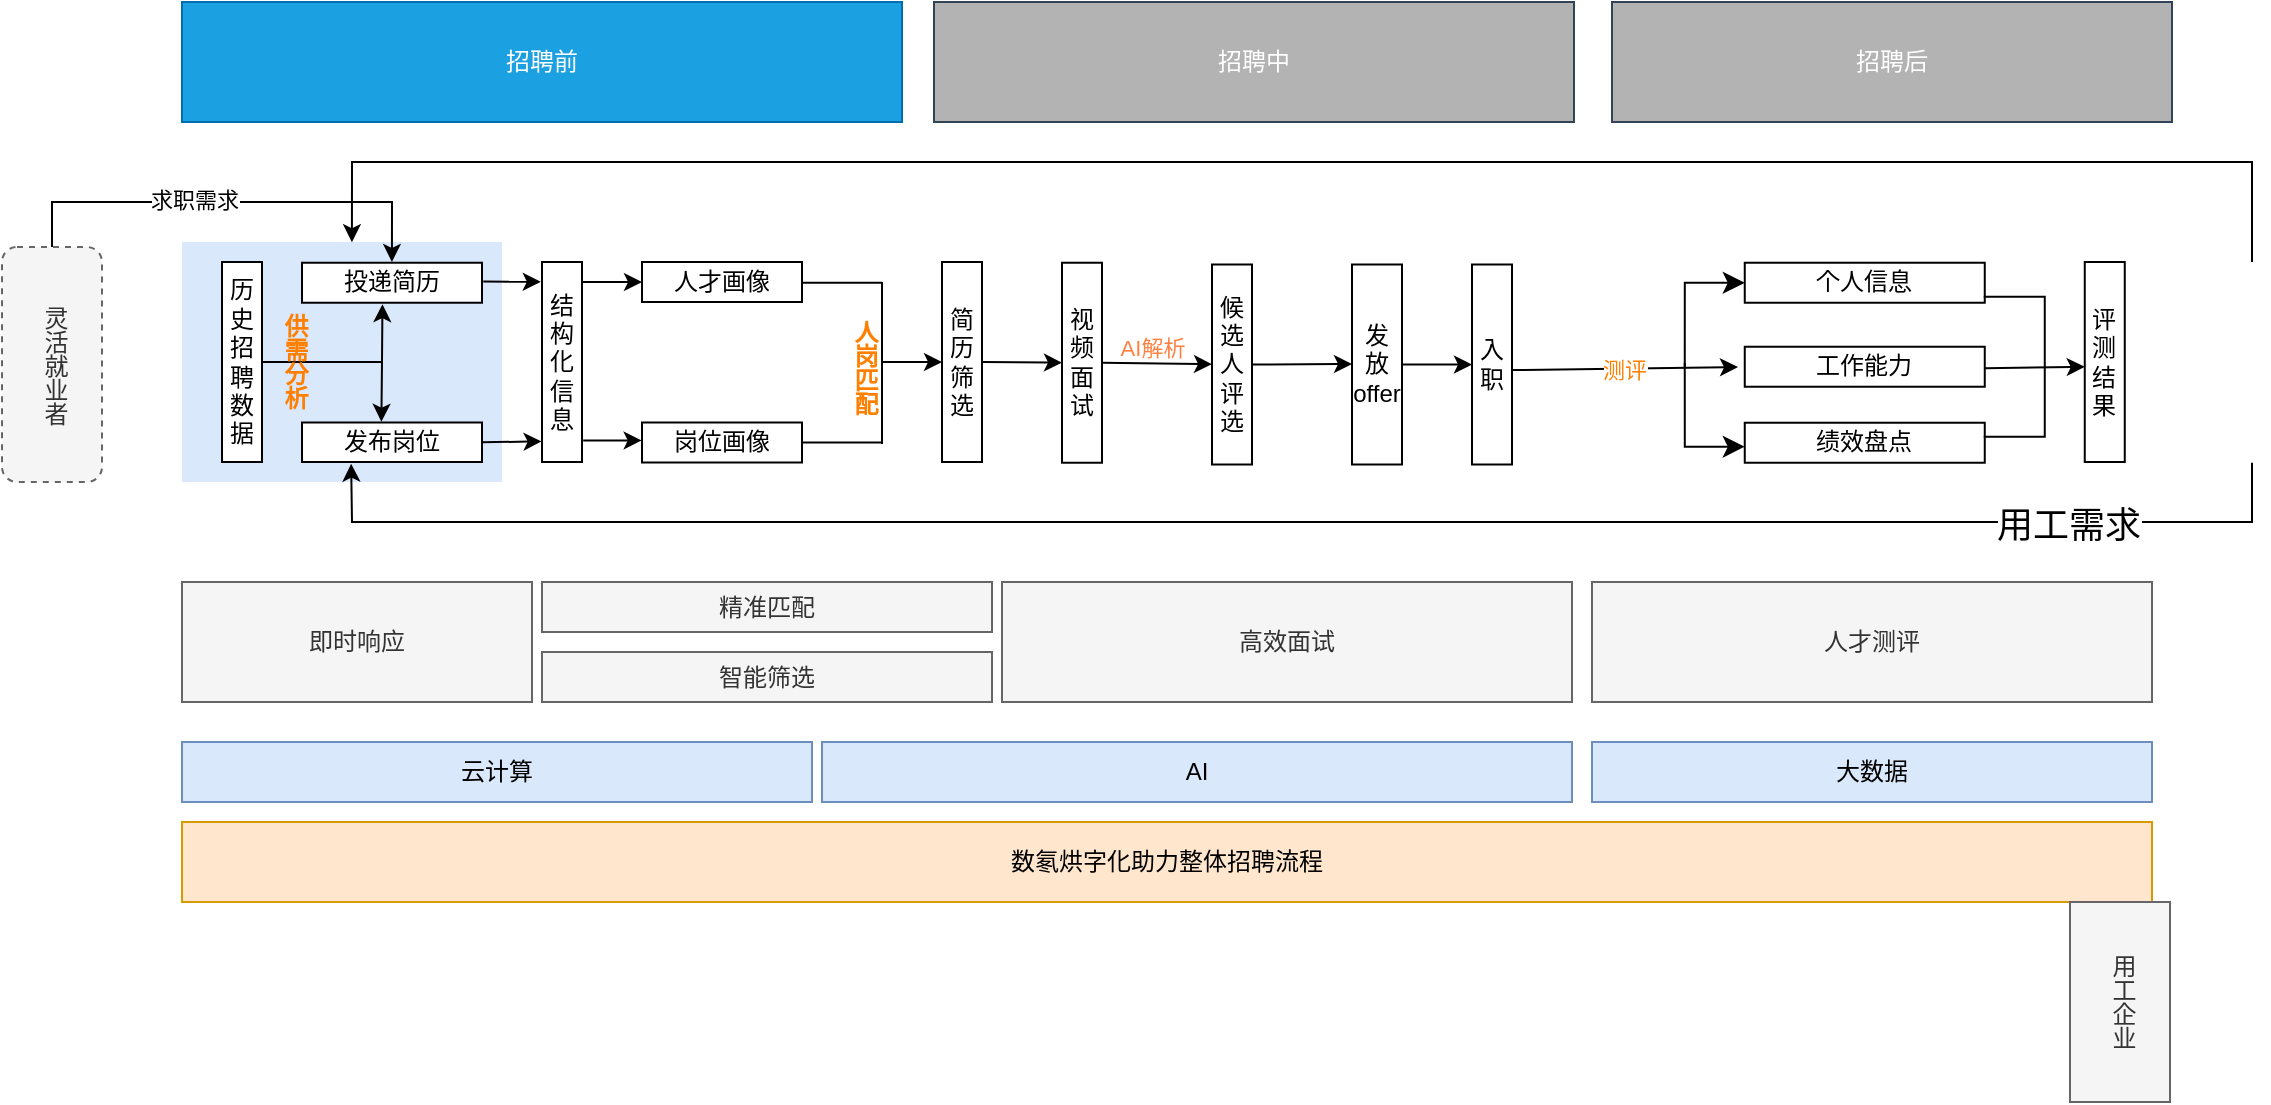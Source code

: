 <mxfile version="24.4.13" type="github">
  <diagram name="Page-1" id="OvC9usSgJgSxYnSor2t8">
    <mxGraphModel dx="3693" dy="2069" grid="0" gridSize="10" guides="1" tooltips="1" connect="1" arrows="1" fold="1" page="1" pageScale="1" pageWidth="850" pageHeight="1100" background="#ffffff" math="0" shadow="0">
      <root>
        <mxCell id="0" />
        <mxCell id="1" parent="0" />
        <mxCell id="UpopN2e4FFocGODJ9OR7-45" value="" style="rounded=0;whiteSpace=wrap;html=1;fillColor=#dae8fc;strokeColor=none;" vertex="1" parent="1">
          <mxGeometry x="-469" y="320" width="160" height="120" as="geometry" />
        </mxCell>
        <mxCell id="eVf1ZyIzbr-brX2mgaoc-1" value="招聘中" style="rounded=0;whiteSpace=wrap;html=1;fillColor=#B3B3B3;strokeColor=#314354;fontColor=#ffffff;" parent="1" vertex="1">
          <mxGeometry x="-93" y="200" width="320" height="60" as="geometry" />
        </mxCell>
        <mxCell id="eVf1ZyIzbr-brX2mgaoc-4" value="招聘后" style="rounded=0;whiteSpace=wrap;html=1;fillColor=#B3B3B3;strokeColor=#314354;fontColor=#ffffff;" parent="1" vertex="1">
          <mxGeometry x="246" y="200" width="280" height="60" as="geometry" />
        </mxCell>
        <mxCell id="eVf1ZyIzbr-brX2mgaoc-5" value="云计算" style="rounded=0;whiteSpace=wrap;html=1;fillColor=#dae8fc;strokeColor=#6c8ebf;" parent="1" vertex="1">
          <mxGeometry x="-469" y="570" width="315" height="30" as="geometry" />
        </mxCell>
        <mxCell id="eVf1ZyIzbr-brX2mgaoc-6" value="AI" style="rounded=0;whiteSpace=wrap;html=1;fillColor=#dae8fc;strokeColor=#6c8ebf;" parent="1" vertex="1">
          <mxGeometry x="-149" y="570" width="375" height="30" as="geometry" />
        </mxCell>
        <mxCell id="eVf1ZyIzbr-brX2mgaoc-7" value="大数据" style="rounded=0;whiteSpace=wrap;html=1;fillColor=#dae8fc;strokeColor=#6c8ebf;" parent="1" vertex="1">
          <mxGeometry x="236" y="570" width="280" height="30" as="geometry" />
        </mxCell>
        <mxCell id="eVf1ZyIzbr-brX2mgaoc-8" value="数氡烘字化助力整体招聘流程" style="rounded=0;whiteSpace=wrap;html=1;fillColor=#ffe6cc;strokeColor=#d79b00;" parent="1" vertex="1">
          <mxGeometry x="-469" y="610" width="985" height="40" as="geometry" />
        </mxCell>
        <mxCell id="eVf1ZyIzbr-brX2mgaoc-9" value="即时响应" style="rounded=0;whiteSpace=wrap;html=1;fillColor=#f5f5f5;fontColor=#333333;strokeColor=#666666;" parent="1" vertex="1">
          <mxGeometry x="-469" y="490" width="175" height="60" as="geometry" />
        </mxCell>
        <mxCell id="eVf1ZyIzbr-brX2mgaoc-10" value="精准匹配" style="rounded=0;whiteSpace=wrap;html=1;fillColor=#f5f5f5;fontColor=#333333;strokeColor=#666666;" parent="1" vertex="1">
          <mxGeometry x="-289" y="490" width="225" height="25" as="geometry" />
        </mxCell>
        <mxCell id="eVf1ZyIzbr-brX2mgaoc-11" value="智能筛选" style="rounded=0;whiteSpace=wrap;html=1;fillColor=#f5f5f5;fontColor=#333333;strokeColor=#666666;" parent="1" vertex="1">
          <mxGeometry x="-289" y="525" width="225" height="25" as="geometry" />
        </mxCell>
        <mxCell id="eVf1ZyIzbr-brX2mgaoc-13" value="高效面试" style="rounded=0;whiteSpace=wrap;html=1;fillColor=#f5f5f5;fontColor=#333333;strokeColor=#666666;" parent="1" vertex="1">
          <mxGeometry x="-59" y="490" width="285" height="60" as="geometry" />
        </mxCell>
        <mxCell id="eVf1ZyIzbr-brX2mgaoc-15" value="人才测评" style="rounded=0;whiteSpace=wrap;html=1;fillColor=#f5f5f5;fontColor=#333333;strokeColor=#666666;" parent="1" vertex="1">
          <mxGeometry x="236" y="490" width="280" height="60" as="geometry" />
        </mxCell>
        <mxCell id="eVf1ZyIzbr-brX2mgaoc-16" value="结构化信息" style="rounded=0;whiteSpace=wrap;html=1;" parent="1" vertex="1">
          <mxGeometry x="-289" y="330" width="20" height="100" as="geometry" />
        </mxCell>
        <mxCell id="eVf1ZyIzbr-brX2mgaoc-18" value="灵活就业者" style="rounded=1;whiteSpace=wrap;html=1;dashed=1;fillColor=#f5f5f5;fontColor=#333333;strokeColor=#666666;gradientColor=none;horizontal=1;textDirection=vertical-lr;" parent="1" vertex="1">
          <mxGeometry x="-559" y="322.5" width="50" height="117.5" as="geometry" />
        </mxCell>
        <mxCell id="eVf1ZyIzbr-brX2mgaoc-19" value="投递简历" style="rounded=0;whiteSpace=wrap;html=1;" parent="1" vertex="1">
          <mxGeometry x="-409" y="330.37" width="90" height="20" as="geometry" />
        </mxCell>
        <mxCell id="eVf1ZyIzbr-brX2mgaoc-20" value="发布岗位" style="rounded=0;whiteSpace=wrap;html=1;" parent="1" vertex="1">
          <mxGeometry x="-409" y="410.25" width="90" height="19.75" as="geometry" />
        </mxCell>
        <mxCell id="eVf1ZyIzbr-brX2mgaoc-22" value="历史招聘数据" style="rounded=0;whiteSpace=wrap;html=1;fillColor=default;" parent="1" vertex="1">
          <mxGeometry x="-449" y="330" width="20" height="100" as="geometry" />
        </mxCell>
        <mxCell id="eVf1ZyIzbr-brX2mgaoc-23" value="人才画像" style="rounded=0;whiteSpace=wrap;html=1;" parent="1" vertex="1">
          <mxGeometry x="-239" y="330" width="80" height="20" as="geometry" />
        </mxCell>
        <mxCell id="eVf1ZyIzbr-brX2mgaoc-24" value="岗位画像" style="rounded=0;whiteSpace=wrap;html=1;" parent="1" vertex="1">
          <mxGeometry x="-239" y="410.25" width="80" height="20" as="geometry" />
        </mxCell>
        <mxCell id="eVf1ZyIzbr-brX2mgaoc-27" value="简历筛选" style="rounded=0;whiteSpace=wrap;html=1;" parent="1" vertex="1">
          <mxGeometry x="-89" y="330" width="20" height="100" as="geometry" />
        </mxCell>
        <mxCell id="eVf1ZyIzbr-brX2mgaoc-29" value="视频面试" style="rounded=0;whiteSpace=wrap;html=1;" parent="1" vertex="1">
          <mxGeometry x="-29" y="330.37" width="20" height="100" as="geometry" />
        </mxCell>
        <mxCell id="eVf1ZyIzbr-brX2mgaoc-30" value="发放offer" style="rounded=0;whiteSpace=wrap;html=1;" parent="1" vertex="1">
          <mxGeometry x="116" y="331.25" width="25" height="100" as="geometry" />
        </mxCell>
        <mxCell id="eVf1ZyIzbr-brX2mgaoc-34" value="个人信息" style="rounded=0;whiteSpace=wrap;html=1;" parent="1" vertex="1">
          <mxGeometry x="312.38" y="330.37" width="120" height="20" as="geometry" />
        </mxCell>
        <mxCell id="eVf1ZyIzbr-brX2mgaoc-35" value="工作能力" style="rounded=0;whiteSpace=wrap;html=1;" parent="1" vertex="1">
          <mxGeometry x="312.38" y="372.37" width="120" height="20" as="geometry" />
        </mxCell>
        <mxCell id="eVf1ZyIzbr-brX2mgaoc-36" value="绩效盘点" style="rounded=0;whiteSpace=wrap;html=1;" parent="1" vertex="1">
          <mxGeometry x="312.38" y="410.37" width="120" height="20" as="geometry" />
        </mxCell>
        <mxCell id="eVf1ZyIzbr-brX2mgaoc-37" value="评测结果" style="rounded=0;whiteSpace=wrap;html=1;" parent="1" vertex="1">
          <mxGeometry x="482.38" y="330" width="20" height="100" as="geometry" />
        </mxCell>
        <mxCell id="UpopN2e4FFocGODJ9OR7-4" value="" style="endArrow=none;html=1;rounded=0;exitX=1;exitY=0.5;exitDx=0;exitDy=0;" edge="1" parent="1" source="eVf1ZyIzbr-brX2mgaoc-22">
          <mxGeometry width="50" height="50" relative="1" as="geometry">
            <mxPoint x="-449" y="420" as="sourcePoint" />
            <mxPoint x="-369" y="380" as="targetPoint" />
          </mxGeometry>
        </mxCell>
        <mxCell id="UpopN2e4FFocGODJ9OR7-5" value="" style="endArrow=classic;startArrow=classic;html=1;rounded=0;entryX=0.447;entryY=1.037;entryDx=0;entryDy=0;entryPerimeter=0;exitX=0.441;exitY=-0.019;exitDx=0;exitDy=0;exitPerimeter=0;" edge="1" parent="1" source="eVf1ZyIzbr-brX2mgaoc-20" target="eVf1ZyIzbr-brX2mgaoc-19">
          <mxGeometry width="50" height="50" relative="1" as="geometry">
            <mxPoint x="-364" y="407.281" as="sourcePoint" />
            <mxPoint x="-363.82" y="350.37" as="targetPoint" />
            <Array as="points">
              <mxPoint x="-369" y="380" />
            </Array>
          </mxGeometry>
        </mxCell>
        <mxCell id="UpopN2e4FFocGODJ9OR7-13" value="" style="endArrow=classic;html=1;rounded=0;entryX=-0.03;entryY=0.099;entryDx=0;entryDy=0;entryPerimeter=0;exitX=1.007;exitY=0.47;exitDx=0;exitDy=0;exitPerimeter=0;" edge="1" parent="1" source="eVf1ZyIzbr-brX2mgaoc-19" target="eVf1ZyIzbr-brX2mgaoc-16">
          <mxGeometry width="50" height="50" relative="1" as="geometry">
            <mxPoint x="-316" y="338" as="sourcePoint" />
            <mxPoint x="-289" y="380" as="targetPoint" />
          </mxGeometry>
        </mxCell>
        <mxCell id="UpopN2e4FFocGODJ9OR7-15" value="" style="endArrow=classic;html=1;rounded=0;exitX=1;exitY=0.5;exitDx=0;exitDy=0;entryX=-0.01;entryY=0.897;entryDx=0;entryDy=0;entryPerimeter=0;" edge="1" parent="1" source="eVf1ZyIzbr-brX2mgaoc-20" target="eVf1ZyIzbr-brX2mgaoc-16">
          <mxGeometry width="50" height="50" relative="1" as="geometry">
            <mxPoint x="-319" y="430" as="sourcePoint" />
            <mxPoint x="-269" y="380" as="targetPoint" />
          </mxGeometry>
        </mxCell>
        <mxCell id="UpopN2e4FFocGODJ9OR7-16" value="" style="endArrow=classic;html=1;rounded=0;entryX=0;entryY=0.5;entryDx=0;entryDy=0;exitX=1.024;exitY=0.1;exitDx=0;exitDy=0;exitPerimeter=0;" edge="1" parent="1" source="eVf1ZyIzbr-brX2mgaoc-16" target="eVf1ZyIzbr-brX2mgaoc-23">
          <mxGeometry width="50" height="50" relative="1" as="geometry">
            <mxPoint x="-269" y="440" as="sourcePoint" />
            <mxPoint x="-229" y="390" as="targetPoint" />
          </mxGeometry>
        </mxCell>
        <mxCell id="UpopN2e4FFocGODJ9OR7-17" value="" style="endArrow=classic;html=1;rounded=0;exitX=1.03;exitY=0.893;exitDx=0;exitDy=0;exitPerimeter=0;entryX=-0.002;entryY=0.448;entryDx=0;entryDy=0;entryPerimeter=0;" edge="1" parent="1" source="eVf1ZyIzbr-brX2mgaoc-16" target="eVf1ZyIzbr-brX2mgaoc-24">
          <mxGeometry width="50" height="50" relative="1" as="geometry">
            <mxPoint x="-279" y="410" as="sourcePoint" />
            <mxPoint x="-229" y="360" as="targetPoint" />
          </mxGeometry>
        </mxCell>
        <mxCell id="UpopN2e4FFocGODJ9OR7-18" value="" style="endArrow=none;html=1;rounded=0;" edge="1" parent="1">
          <mxGeometry width="50" height="50" relative="1" as="geometry">
            <mxPoint x="-159" y="340.34" as="sourcePoint" />
            <mxPoint x="-119" y="340.34" as="targetPoint" />
          </mxGeometry>
        </mxCell>
        <mxCell id="UpopN2e4FFocGODJ9OR7-19" value="" style="endArrow=none;html=1;rounded=0;" edge="1" parent="1">
          <mxGeometry width="50" height="50" relative="1" as="geometry">
            <mxPoint x="-159" y="420.23" as="sourcePoint" />
            <mxPoint x="-119" y="420.23" as="targetPoint" />
          </mxGeometry>
        </mxCell>
        <mxCell id="UpopN2e4FFocGODJ9OR7-20" value="" style="endArrow=none;html=1;rounded=0;" edge="1" parent="1">
          <mxGeometry width="50" height="50" relative="1" as="geometry">
            <mxPoint x="-119" y="421" as="sourcePoint" />
            <mxPoint x="-119" y="340" as="targetPoint" />
          </mxGeometry>
        </mxCell>
        <mxCell id="UpopN2e4FFocGODJ9OR7-21" value="" style="endArrow=classic;html=1;rounded=0;entryX=0;entryY=0.5;entryDx=0;entryDy=0;" edge="1" parent="1" target="eVf1ZyIzbr-brX2mgaoc-27">
          <mxGeometry width="50" height="50" relative="1" as="geometry">
            <mxPoint x="-119" y="380" as="sourcePoint" />
            <mxPoint x="-69" y="332.5" as="targetPoint" />
          </mxGeometry>
        </mxCell>
        <mxCell id="UpopN2e4FFocGODJ9OR7-27" value="" style="endArrow=classic;html=1;rounded=0;entryX=0;entryY=0.5;entryDx=0;entryDy=0;exitX=1;exitY=0.5;exitDx=0;exitDy=0;" edge="1" parent="1" source="eVf1ZyIzbr-brX2mgaoc-27" target="eVf1ZyIzbr-brX2mgaoc-29">
          <mxGeometry width="50" height="50" relative="1" as="geometry">
            <mxPoint x="-99" y="432.5" as="sourcePoint" />
            <mxPoint x="-49" y="382.5" as="targetPoint" />
          </mxGeometry>
        </mxCell>
        <mxCell id="UpopN2e4FFocGODJ9OR7-28" value="" style="endArrow=classic;html=1;rounded=0;entryX=-0.028;entryY=0.507;entryDx=0;entryDy=0;entryPerimeter=0;exitX=0.98;exitY=0.528;exitDx=0;exitDy=0;exitPerimeter=0;" edge="1" parent="1" source="eVf1ZyIzbr-brX2mgaoc-33" target="eVf1ZyIzbr-brX2mgaoc-35">
          <mxGeometry relative="1" as="geometry">
            <mxPoint x="221" y="381.76" as="sourcePoint" />
            <mxPoint x="321" y="381.76" as="targetPoint" />
          </mxGeometry>
        </mxCell>
        <mxCell id="UpopN2e4FFocGODJ9OR7-29" value="测评" style="edgeLabel;resizable=0;html=1;;align=center;verticalAlign=middle;fontColor=#ff8000;" connectable="0" vertex="1" parent="UpopN2e4FFocGODJ9OR7-28">
          <mxGeometry relative="1" as="geometry" />
        </mxCell>
        <mxCell id="UpopN2e4FFocGODJ9OR7-32" value="" style="edgeStyle=segmentEdgeStyle;endArrow=classic;html=1;curved=0;rounded=0;endSize=8;startSize=8;entryX=0;entryY=0.5;entryDx=0;entryDy=0;" edge="1" parent="1">
          <mxGeometry width="50" height="50" relative="1" as="geometry">
            <mxPoint x="282.38" y="380.37" as="sourcePoint" />
            <mxPoint x="312.38" y="422.362" as="targetPoint" />
            <Array as="points">
              <mxPoint x="282.38" y="422.362" />
            </Array>
          </mxGeometry>
        </mxCell>
        <mxCell id="UpopN2e4FFocGODJ9OR7-36" value="" style="shape=partialRectangle;whiteSpace=wrap;html=1;bottom=1;right=1;left=1;top=0;fillColor=none;routingCenterX=-0.5;direction=north;" vertex="1" parent="1">
          <mxGeometry x="432.38" y="347.37" width="30" height="70" as="geometry" />
        </mxCell>
        <mxCell id="UpopN2e4FFocGODJ9OR7-37" value="" style="endArrow=classic;html=1;rounded=0;exitX=0.549;exitY=0.06;exitDx=0;exitDy=0;exitPerimeter=0;" edge="1" parent="1">
          <mxGeometry width="50" height="50" relative="1" as="geometry">
            <mxPoint x="432.38" y="383.15" as="sourcePoint" />
            <mxPoint x="482.38" y="382.37" as="targetPoint" />
          </mxGeometry>
        </mxCell>
        <mxCell id="UpopN2e4FFocGODJ9OR7-38" value="用工企业" style="rounded=0;whiteSpace=wrap;html=1;horizontal=1;textDirection=vertical-lr;fillColor=#f5f5f5;fontColor=#333333;strokeColor=#666666;" vertex="1" parent="1">
          <mxGeometry x="475" y="650" width="50" height="100" as="geometry" />
        </mxCell>
        <mxCell id="UpopN2e4FFocGODJ9OR7-39" value="" style="endArrow=classic;html=1;rounded=0;exitX=1;exitY=0.5;exitDx=0;exitDy=0;" edge="1" parent="1" source="eVf1ZyIzbr-brX2mgaoc-31">
          <mxGeometry relative="1" as="geometry">
            <mxPoint x="81" y="380.91" as="sourcePoint" />
            <mxPoint x="116" y="381" as="targetPoint" />
          </mxGeometry>
        </mxCell>
        <mxCell id="UpopN2e4FFocGODJ9OR7-47" value="" style="endArrow=classic;html=1;rounded=0;exitX=1;exitY=0.5;exitDx=0;exitDy=0;" edge="1" parent="1" source="eVf1ZyIzbr-brX2mgaoc-29" target="eVf1ZyIzbr-brX2mgaoc-31">
          <mxGeometry relative="1" as="geometry">
            <mxPoint x="-9" y="380" as="sourcePoint" />
            <mxPoint x="81" y="381.83" as="targetPoint" />
          </mxGeometry>
        </mxCell>
        <mxCell id="UpopN2e4FFocGODJ9OR7-48" value="AI解析" style="edgeLabel;resizable=0;html=1;;align=center;verticalAlign=middle;rotation=0;container=0;comic=0;fontColor=#ff8040;" connectable="0" vertex="1" parent="UpopN2e4FFocGODJ9OR7-47">
          <mxGeometry relative="1" as="geometry">
            <mxPoint x="-3" y="-8" as="offset" />
          </mxGeometry>
        </mxCell>
        <mxCell id="eVf1ZyIzbr-brX2mgaoc-31" value="候选人评选" style="rounded=0;whiteSpace=wrap;html=1;" parent="1" vertex="1">
          <mxGeometry x="46" y="331.25" width="20" height="100" as="geometry" />
        </mxCell>
        <mxCell id="UpopN2e4FFocGODJ9OR7-50" value="" style="endArrow=classic;html=1;rounded=0;entryX=0;entryY=0.5;entryDx=0;entryDy=0;exitX=1;exitY=0.5;exitDx=0;exitDy=0;" edge="1" parent="1" source="eVf1ZyIzbr-brX2mgaoc-30" target="eVf1ZyIzbr-brX2mgaoc-33">
          <mxGeometry relative="1" as="geometry">
            <mxPoint x="156" y="380" as="sourcePoint" />
            <mxPoint x="261" y="382.85" as="targetPoint" />
          </mxGeometry>
        </mxCell>
        <mxCell id="eVf1ZyIzbr-brX2mgaoc-33" value="入职" style="rounded=0;whiteSpace=wrap;html=1;" parent="1" vertex="1">
          <mxGeometry x="176" y="331.25" width="20" height="100" as="geometry" />
        </mxCell>
        <mxCell id="UpopN2e4FFocGODJ9OR7-51" value="" style="edgeStyle=segmentEdgeStyle;endArrow=classic;html=1;curved=0;rounded=0;endSize=8;startSize=8;entryX=0;entryY=0.5;entryDx=0;entryDy=0;" edge="1" parent="1">
          <mxGeometry width="50" height="50" relative="1" as="geometry">
            <mxPoint x="282.38" y="382.373" as="sourcePoint" />
            <mxPoint x="312.38" y="340.382" as="targetPoint" />
            <Array as="points">
              <mxPoint x="282.38" y="340.382" />
            </Array>
          </mxGeometry>
        </mxCell>
        <mxCell id="UpopN2e4FFocGODJ9OR7-53" value="" style="endArrow=classic;html=1;rounded=0;entryX=0.531;entryY=0.001;entryDx=0;entryDy=0;entryPerimeter=0;" edge="1" parent="1" target="UpopN2e4FFocGODJ9OR7-45">
          <mxGeometry width="50" height="50" relative="1" as="geometry">
            <mxPoint x="566" y="330" as="sourcePoint" />
            <mxPoint x="-454" y="280" as="targetPoint" />
            <Array as="points">
              <mxPoint x="566" y="280" />
              <mxPoint x="-254" y="280" />
              <mxPoint x="-384" y="280" />
            </Array>
          </mxGeometry>
        </mxCell>
        <mxCell id="UpopN2e4FFocGODJ9OR7-57" value="" style="endArrow=classic;html=1;rounded=0;entryX=0.656;entryY=0.083;entryDx=0;entryDy=0;entryPerimeter=0;" edge="1" parent="1" target="UpopN2e4FFocGODJ9OR7-45">
          <mxGeometry width="50" height="50" relative="1" as="geometry">
            <mxPoint x="-534" y="322.5" as="sourcePoint" />
            <mxPoint x="-354" y="300" as="targetPoint" />
            <Array as="points">
              <mxPoint x="-534" y="300" />
              <mxPoint x="-364" y="300" />
            </Array>
          </mxGeometry>
        </mxCell>
        <mxCell id="UpopN2e4FFocGODJ9OR7-59" value="求职需求" style="edgeLabel;html=1;align=center;verticalAlign=middle;resizable=0;points=[];" vertex="1" connectable="0" parent="UpopN2e4FFocGODJ9OR7-57">
          <mxGeometry x="-0.159" y="1" relative="1" as="geometry">
            <mxPoint as="offset" />
          </mxGeometry>
        </mxCell>
        <mxCell id="UpopN2e4FFocGODJ9OR7-61" value="供需分析" style="text;html=1;align=center;verticalAlign=middle;resizable=0;points=[];autosize=1;strokeColor=none;fillColor=none;textDirection=vertical-lr;fontColor=#ff8000;horizontal=1;fontSize=12;fontStyle=1" vertex="1" parent="1">
          <mxGeometry x="-449" y="377" width="70" height="30" as="geometry" />
        </mxCell>
        <mxCell id="UpopN2e4FFocGODJ9OR7-58" value="" style="endArrow=classic;html=1;rounded=0;entryX=0.273;entryY=1.042;entryDx=0;entryDy=0;entryPerimeter=0;" edge="1" parent="1" target="eVf1ZyIzbr-brX2mgaoc-20">
          <mxGeometry width="50" height="50" relative="1" as="geometry">
            <mxPoint x="566" y="430.37" as="sourcePoint" />
            <mxPoint x="-384" y="440.37" as="targetPoint" />
            <Array as="points">
              <mxPoint x="566" y="460" />
              <mxPoint x="-384" y="460" />
            </Array>
          </mxGeometry>
        </mxCell>
        <mxCell id="UpopN2e4FFocGODJ9OR7-60" value="用工需求" style="edgeLabel;html=1;align=center;verticalAlign=middle;resizable=0;points=[];fontSize=18;" vertex="1" connectable="0" parent="UpopN2e4FFocGODJ9OR7-58">
          <mxGeometry x="-0.832" y="2" relative="1" as="geometry">
            <mxPoint x="-37" as="offset" />
          </mxGeometry>
        </mxCell>
        <mxCell id="UpopN2e4FFocGODJ9OR7-68" value="人岗匹配" style="text;html=1;align=center;verticalAlign=middle;resizable=0;points=[];autosize=1;strokeColor=none;fillColor=none;textDirection=vertical-lr;fontColor=#ff8000;horizontal=1;fontSize=12;fontStyle=1" vertex="1" parent="1">
          <mxGeometry x="-164" y="380.37" width="70" height="30" as="geometry" />
        </mxCell>
        <mxCell id="UpopN2e4FFocGODJ9OR7-72" value="招聘前" style="rounded=0;whiteSpace=wrap;html=1;fillColor=#1ba1e2;strokeColor=#006EAF;fontColor=#ffffff;" vertex="1" parent="1">
          <mxGeometry x="-469" y="200" width="360" height="60" as="geometry" />
        </mxCell>
      </root>
    </mxGraphModel>
  </diagram>
</mxfile>
